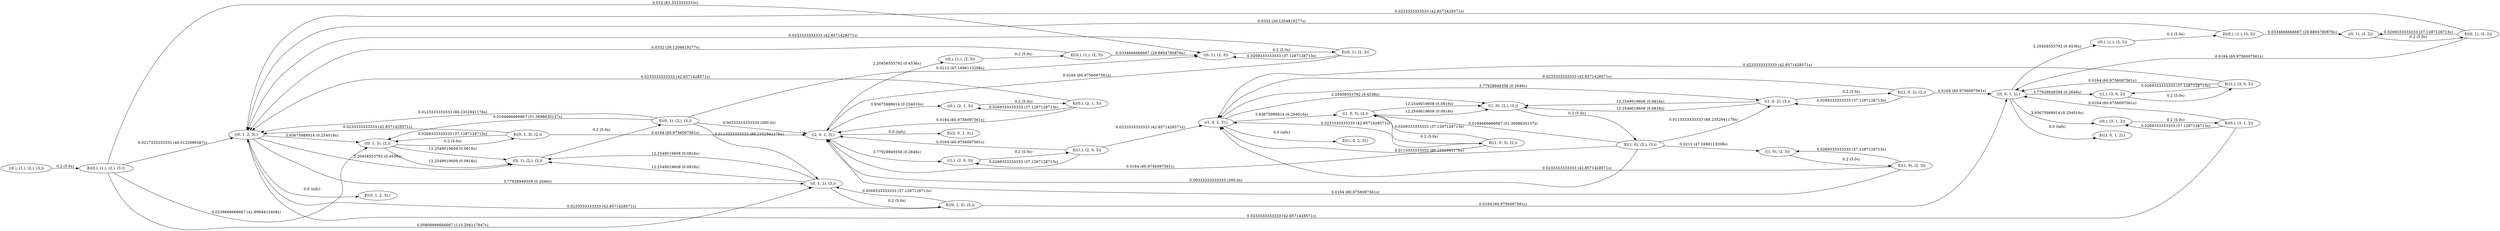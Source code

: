 digraph markov_chain { 
rankdir=LR;
"((0,), (1,), (2,), (3,))" -> "E((0,), (1,), (2,), (3,))" [ label = "0.2 (5.0s)" ]; 
"E((0,), (1,), (2,), (3,))" -> "((0, 1, 2, 3),)" [label = "0.0217333333333 (46.0122699387s)" ]; 
"E((0,), (1,), (2,), (3,))" -> "((0, 1, 3), (2,))" [label = "0.0238666666667 (41.8994413408s)" ]; 
"E((0,), (1,), (2,), (3,))" -> "((0, 1, 2), (3,))" [label = "0.00906666666667 (110.294117647s)" ]; 
"E((0,), (1,), (2,), (3,))" -> "((0, 1), (2, 3))" [label = "0.012 (83.3333333333s)" ]; 
"((0, 1, 2, 3),)" -> "E((0, 1, 2, 3),)" [ label = "0.0 (infs)" ]; 
"((0, 1, 2, 3),)" -> "((0, 1), (2,), (3,))" [ label = "2.20458553792 (0.4536s)" ]; 
"((0, 1, 2, 3),)" -> "((0, 1, 2), (3,))" [ label = "3.77928949358 (0.2646s)" ]; 
"((0, 1, 2, 3),)" -> "((0, 1, 3), (2,))" [ label = "3.93675988914 (0.254016s)" ]; 
"((0, 1), (2, 3))" -> "E((0, 1), (2, 3))" [ label = "0.2 (5.0s)" ]; 
"E((0, 1), (2, 3))" -> "((0, 1, 2, 3),)" [label = "0.0233333333333 (42.8571428571s)" ]; 
"E((0, 1), (2, 3))" -> "((0, 1), (2, 3))" [label = "0.0269333333333 (37.1287128713s)" ]; 
"E((0, 1), (2, 3))" -> "((2, 0, 1, 3),)" [label = "0.0164 (60.9756097561s)" ]; 
"((0, 1, 2), (3,))" -> "E((0, 1, 2), (3,))" [ label = "0.2 (5.0s)" ]; 
"E((0, 1, 2), (3,))" -> "((0, 1, 2, 3),)" [label = "0.0233333333333 (42.8571428571s)" ]; 
"E((0, 1, 2), (3,))" -> "((3, 0, 1, 2),)" [label = "0.0164 (60.9756097561s)" ]; 
"E((0, 1, 2), (3,))" -> "((0, 1, 2), (3,))" [label = "0.0269333333333 (37.1287128713s)" ]; 
"((0, 1, 2), (3,))" -> "((0, 1), (2,), (3,))" [ label = "12.2549019608 (0.0816s)" ]; 
"((0, 1, 2), (3,))" -> "((0, 1), (2,), (3,))" [ label = "12.2549019608 (0.0816s)" ]; 
"((2, 0, 1, 3),)" -> "E((2, 0, 1, 3),)" [ label = "0.0 (infs)" ]; 
"((2, 0, 1, 3),)" -> "((1,), (2, 0, 3))" [ label = "3.77928949358 (0.2646s)" ]; 
"((2, 0, 1, 3),)" -> "((0,), (1,), (2, 3))" [ label = "2.20458553792 (0.4536s)" ]; 
"((2, 0, 1, 3),)" -> "((0,), (2, 1, 3))" [ label = "3.93675988914 (0.254016s)" ]; 
"((0, 1), (2,), (3,))" -> "E((0, 1), (2,), (3,))" [ label = "0.2 (5.0s)" ]; 
"E((0, 1), (2,), (3,))" -> "((0, 1, 2), (3,))" [label = "0.0113333333333 (88.2352941176s)" ]; 
"E((0, 1), (2,), (3,))" -> "((0, 1, 2, 3),)" [label = "0.0113333333333 (88.2352941176s)" ]; 
"E((0, 1), (2,), (3,))" -> "((0, 1), (2, 3))" [label = "0.0212 (47.1698113208s)" ]; 
"E((0, 1), (2,), (3,))" -> "((0, 1, 3), (2,))" [label = "0.0194666666667 (51.3698630137s)" ]; 
"E((0, 1), (2,), (3,))" -> "((2, 0, 1, 3),)" [label = "0.00333333333333 (300.0s)" ]; 
"((0, 1, 3), (2,))" -> "E((0, 1, 3), (2,))" [ label = "0.2 (5.0s)" ]; 
"E((0, 1, 3), (2,))" -> "((0, 1, 2, 3),)" [label = "0.0233333333333 (42.8571428571s)" ]; 
"E((0, 1, 3), (2,))" -> "((0, 1, 3), (2,))" [label = "0.0269333333333 (37.1287128713s)" ]; 
"E((0, 1, 3), (2,))" -> "((2, 0, 1, 3),)" [label = "0.0164 (60.9756097561s)" ]; 
"((0, 1, 3), (2,))" -> "((0, 1), (2,), (3,))" [ label = "12.2549019608 (0.0816s)" ]; 
"((0, 1, 3), (2,))" -> "((0, 1), (2,), (3,))" [ label = "12.2549019608 (0.0816s)" ]; 
"((3, 0, 1, 2),)" -> "E((3, 0, 1, 2),)" [ label = "0.0 (infs)" ]; 
"((3, 0, 1, 2),)" -> "((1,), (3, 0, 2))" [ label = "3.77928949358 (0.2646s)" ]; 
"((3, 0, 1, 2),)" -> "((0,), (1,), (3, 2))" [ label = "2.20458553792 (0.4536s)" ]; 
"((3, 0, 1, 2),)" -> "((0,), (3, 1, 2))" [ label = "3.93675988914 (0.254016s)" ]; 
"((1,), (2, 0, 3))" -> "E((1,), (2, 0, 3))" [ label = "0.2 (5.0s)" ]; 
"E((1,), (2, 0, 3))" -> "((1,), (2, 0, 3))" [label = "0.0269333333333 (37.1287128713s)" ]; 
"E((1,), (2, 0, 3))" -> "((1, 0, 2, 3),)" [label = "0.0233333333333 (42.8571428571s)" ]; 
"E((1,), (2, 0, 3))" -> "((2, 0, 1, 3),)" [label = "0.0164 (60.9756097561s)" ]; 
"((0,), (2, 1, 3))" -> "E((0,), (2, 1, 3))" [ label = "0.2 (5.0s)" ]; 
"E((0,), (2, 1, 3))" -> "((0, 1, 2, 3),)" [label = "0.0233333333333 (42.8571428571s)" ]; 
"E((0,), (2, 1, 3))" -> "((0,), (2, 1, 3))" [label = "0.0269333333333 (37.1287128713s)" ]; 
"E((0,), (2, 1, 3))" -> "((2, 0, 1, 3),)" [label = "0.0164 (60.9756097561s)" ]; 
"((1,), (3, 0, 2))" -> "E((1,), (3, 0, 2))" [ label = "0.2 (5.0s)" ]; 
"E((1,), (3, 0, 2))" -> "((1, 0, 2, 3),)" [label = "0.0233333333333 (42.8571428571s)" ]; 
"E((1,), (3, 0, 2))" -> "((3, 0, 1, 2),)" [label = "0.0164 (60.9756097561s)" ]; 
"E((1,), (3, 0, 2))" -> "((1,), (3, 0, 2))" [label = "0.0269333333333 (37.1287128713s)" ]; 
"((0,), (3, 1, 2))" -> "E((0,), (3, 1, 2))" [ label = "0.2 (5.0s)" ]; 
"E((0,), (3, 1, 2))" -> "((0, 1, 2, 3),)" [label = "0.0233333333333 (42.8571428571s)" ]; 
"E((0,), (3, 1, 2))" -> "((3, 0, 1, 2),)" [label = "0.0164 (60.9756097561s)" ]; 
"E((0,), (3, 1, 2))" -> "((0,), (3, 1, 2))" [label = "0.0269333333333 (37.1287128713s)" ]; 
"((0,), (1,), (2, 3))" -> "E((0,), (1,), (2, 3))" [ label = "0.2 (5.0s)" ]; 
"E((0,), (1,), (2, 3))" -> "((0, 1), (2, 3))" [label = "0.0334666666667 (29.8804780876s)" ]; 
"E((0,), (1,), (2, 3))" -> "((0, 1, 2, 3),)" [label = "0.0332 (30.1204819277s)" ]; 
"((1, 0, 2, 3),)" -> "E((1, 0, 2, 3),)" [ label = "0.0 (infs)" ]; 
"((1, 0, 2, 3),)" -> "((1, 0, 3), (2,))" [ label = "3.93675988914 (0.254016s)" ]; 
"((1, 0, 2, 3),)" -> "((1, 0), (2,), (3,))" [ label = "2.20458553792 (0.4536s)" ]; 
"((1, 0, 2, 3),)" -> "((1, 0, 2), (3,))" [ label = "3.77928949358 (0.2646s)" ]; 
"((0,), (1,), (3, 2))" -> "E((0,), (1,), (3, 2))" [ label = "0.2 (5.0s)" ]; 
"E((0,), (1,), (3, 2))" -> "((0, 1, 2, 3),)" [label = "0.0332 (30.1204819277s)" ]; 
"E((0,), (1,), (3, 2))" -> "((0, 1), (3, 2))" [label = "0.0334666666667 (29.8804780876s)" ]; 
"((1, 0, 2), (3,))" -> "E((1, 0, 2), (3,))" [ label = "0.2 (5.0s)" ]; 
"E((1, 0, 2), (3,))" -> "((1, 0, 2, 3),)" [label = "0.0233333333333 (42.8571428571s)" ]; 
"E((1, 0, 2), (3,))" -> "((3, 0, 1, 2),)" [label = "0.0164 (60.9756097561s)" ]; 
"E((1, 0, 2), (3,))" -> "((1, 0, 2), (3,))" [label = "0.0269333333333 (37.1287128713s)" ]; 
"((1, 0, 2), (3,))" -> "((1, 0), (2,), (3,))" [ label = "12.2549019608 (0.0816s)" ]; 
"((1, 0, 2), (3,))" -> "((1, 0), (2,), (3,))" [ label = "12.2549019608 (0.0816s)" ]; 
"((1, 0, 3), (2,))" -> "E((1, 0, 3), (2,))" [ label = "0.2 (5.0s)" ]; 
"E((1, 0, 3), (2,))" -> "((1, 0, 3), (2,))" [label = "0.0269333333333 (37.1287128713s)" ]; 
"E((1, 0, 3), (2,))" -> "((1, 0, 2, 3),)" [label = "0.0233333333333 (42.8571428571s)" ]; 
"E((1, 0, 3), (2,))" -> "((2, 0, 1, 3),)" [label = "0.0164 (60.9756097561s)" ]; 
"((1, 0, 3), (2,))" -> "((1, 0), (2,), (3,))" [ label = "12.2549019608 (0.0816s)" ]; 
"((1, 0, 3), (2,))" -> "((1, 0), (2,), (3,))" [ label = "12.2549019608 (0.0816s)" ]; 
"((1, 0), (2,), (3,))" -> "E((1, 0), (2,), (3,))" [ label = "0.2 (5.0s)" ]; 
"E((1, 0), (2,), (3,))" -> "((1, 0, 2, 3),)" [label = "0.0113333333333 (88.2352941176s)" ]; 
"E((1, 0), (2,), (3,))" -> "((1, 0), (2, 3))" [label = "0.0212 (47.1698113208s)" ]; 
"E((1, 0), (2,), (3,))" -> "((2, 0, 1, 3),)" [label = "0.00333333333333 (300.0s)" ]; 
"E((1, 0), (2,), (3,))" -> "((1, 0, 3), (2,))" [label = "0.0194666666667 (51.3698630137s)" ]; 
"E((1, 0), (2,), (3,))" -> "((1, 0, 2), (3,))" [label = "0.0113333333333 (88.2352941176s)" ]; 
"((0, 1), (3, 2))" -> "E((0, 1), (3, 2))" [ label = "0.2 (5.0s)" ]; 
"E((0, 1), (3, 2))" -> "((0, 1, 2, 3),)" [label = "0.0233333333333 (42.8571428571s)" ]; 
"E((0, 1), (3, 2))" -> "((3, 0, 1, 2),)" [label = "0.0164 (60.9756097561s)" ]; 
"E((0, 1), (3, 2))" -> "((0, 1), (3, 2))" [label = "0.0269333333333 (37.1287128713s)" ]; 
"((1, 0), (2, 3))" -> "E((1, 0), (2, 3))" [ label = "0.2 (5.0s)" ]; 
"E((1, 0), (2, 3))" -> "((1, 0), (2, 3))" [label = "0.0269333333333 (37.1287128713s)" ]; 
"E((1, 0), (2, 3))" -> "((1, 0, 2, 3),)" [label = "0.0233333333333 (42.8571428571s)" ]; 
"E((1, 0), (2, 3))" -> "((2, 0, 1, 3),)" [label = "0.0164 (60.9756097561s)" ]; 
}
